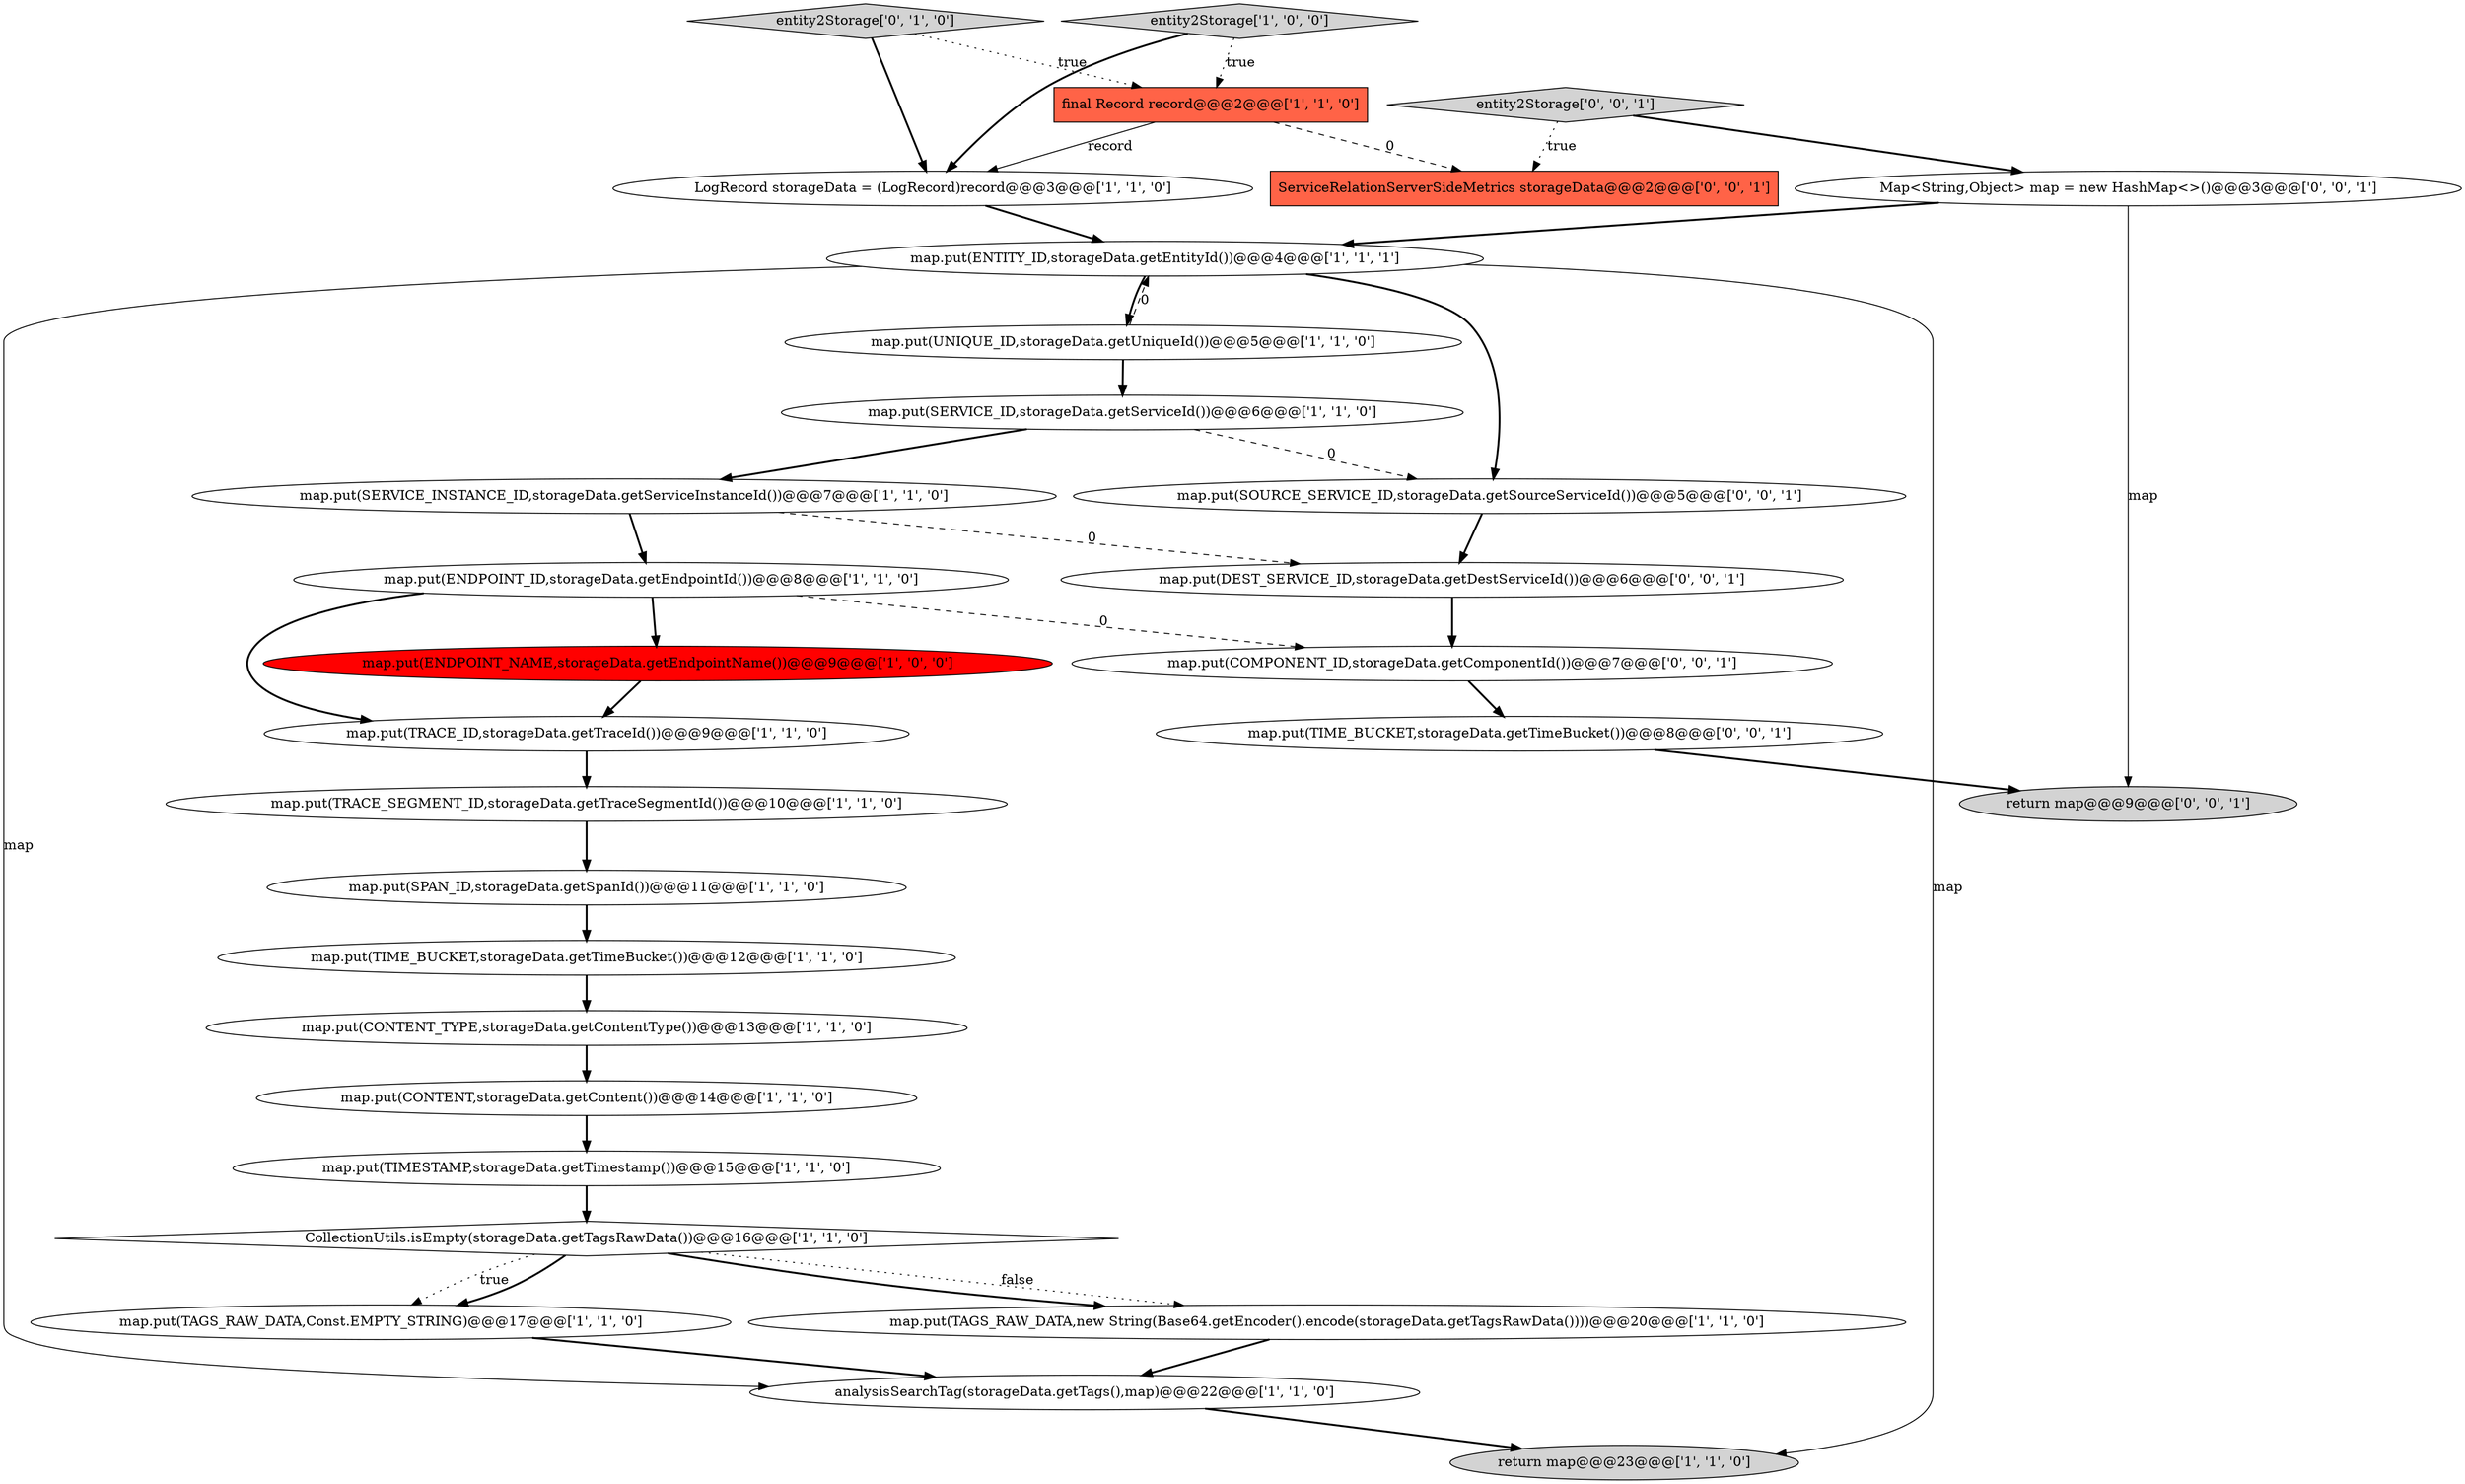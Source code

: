 digraph {
2 [style = filled, label = "CollectionUtils.isEmpty(storageData.getTagsRawData())@@@16@@@['1', '1', '0']", fillcolor = white, shape = diamond image = "AAA0AAABBB1BBB"];
21 [style = filled, label = "entity2Storage['0', '1', '0']", fillcolor = lightgray, shape = diamond image = "AAA0AAABBB2BBB"];
23 [style = filled, label = "map.put(TIME_BUCKET,storageData.getTimeBucket())@@@8@@@['0', '0', '1']", fillcolor = white, shape = ellipse image = "AAA0AAABBB3BBB"];
15 [style = filled, label = "map.put(TRACE_SEGMENT_ID,storageData.getTraceSegmentId())@@@10@@@['1', '1', '0']", fillcolor = white, shape = ellipse image = "AAA0AAABBB1BBB"];
1 [style = filled, label = "return map@@@23@@@['1', '1', '0']", fillcolor = lightgray, shape = ellipse image = "AAA0AAABBB1BBB"];
13 [style = filled, label = "map.put(TIMESTAMP,storageData.getTimestamp())@@@15@@@['1', '1', '0']", fillcolor = white, shape = ellipse image = "AAA0AAABBB1BBB"];
22 [style = filled, label = "map.put(COMPONENT_ID,storageData.getComponentId())@@@7@@@['0', '0', '1']", fillcolor = white, shape = ellipse image = "AAA0AAABBB3BBB"];
5 [style = filled, label = "map.put(TAGS_RAW_DATA,new String(Base64.getEncoder().encode(storageData.getTagsRawData())))@@@20@@@['1', '1', '0']", fillcolor = white, shape = ellipse image = "AAA0AAABBB1BBB"];
7 [style = filled, label = "map.put(SERVICE_INSTANCE_ID,storageData.getServiceInstanceId())@@@7@@@['1', '1', '0']", fillcolor = white, shape = ellipse image = "AAA0AAABBB1BBB"];
10 [style = filled, label = "map.put(ENTITY_ID,storageData.getEntityId())@@@4@@@['1', '1', '1']", fillcolor = white, shape = ellipse image = "AAA0AAABBB1BBB"];
12 [style = filled, label = "map.put(SERVICE_ID,storageData.getServiceId())@@@6@@@['1', '1', '0']", fillcolor = white, shape = ellipse image = "AAA0AAABBB1BBB"];
8 [style = filled, label = "entity2Storage['1', '0', '0']", fillcolor = lightgray, shape = diamond image = "AAA0AAABBB1BBB"];
0 [style = filled, label = "final Record record@@@2@@@['1', '1', '0']", fillcolor = tomato, shape = box image = "AAA0AAABBB1BBB"];
17 [style = filled, label = "map.put(UNIQUE_ID,storageData.getUniqueId())@@@5@@@['1', '1', '0']", fillcolor = white, shape = ellipse image = "AAA0AAABBB1BBB"];
14 [style = filled, label = "map.put(TIME_BUCKET,storageData.getTimeBucket())@@@12@@@['1', '1', '0']", fillcolor = white, shape = ellipse image = "AAA0AAABBB1BBB"];
20 [style = filled, label = "map.put(CONTENT_TYPE,storageData.getContentType())@@@13@@@['1', '1', '0']", fillcolor = white, shape = ellipse image = "AAA0AAABBB1BBB"];
28 [style = filled, label = "map.put(SOURCE_SERVICE_ID,storageData.getSourceServiceId())@@@5@@@['0', '0', '1']", fillcolor = white, shape = ellipse image = "AAA0AAABBB3BBB"];
19 [style = filled, label = "map.put(SPAN_ID,storageData.getSpanId())@@@11@@@['1', '1', '0']", fillcolor = white, shape = ellipse image = "AAA0AAABBB1BBB"];
4 [style = filled, label = "map.put(CONTENT,storageData.getContent())@@@14@@@['1', '1', '0']", fillcolor = white, shape = ellipse image = "AAA0AAABBB1BBB"];
29 [style = filled, label = "map.put(DEST_SERVICE_ID,storageData.getDestServiceId())@@@6@@@['0', '0', '1']", fillcolor = white, shape = ellipse image = "AAA0AAABBB3BBB"];
25 [style = filled, label = "entity2Storage['0', '0', '1']", fillcolor = lightgray, shape = diamond image = "AAA0AAABBB3BBB"];
16 [style = filled, label = "map.put(TAGS_RAW_DATA,Const.EMPTY_STRING)@@@17@@@['1', '1', '0']", fillcolor = white, shape = ellipse image = "AAA0AAABBB1BBB"];
24 [style = filled, label = "Map<String,Object> map = new HashMap<>()@@@3@@@['0', '0', '1']", fillcolor = white, shape = ellipse image = "AAA0AAABBB3BBB"];
6 [style = filled, label = "LogRecord storageData = (LogRecord)record@@@3@@@['1', '1', '0']", fillcolor = white, shape = ellipse image = "AAA0AAABBB1BBB"];
26 [style = filled, label = "ServiceRelationServerSideMetrics storageData@@@2@@@['0', '0', '1']", fillcolor = tomato, shape = box image = "AAA0AAABBB3BBB"];
11 [style = filled, label = "map.put(TRACE_ID,storageData.getTraceId())@@@9@@@['1', '1', '0']", fillcolor = white, shape = ellipse image = "AAA0AAABBB1BBB"];
9 [style = filled, label = "analysisSearchTag(storageData.getTags(),map)@@@22@@@['1', '1', '0']", fillcolor = white, shape = ellipse image = "AAA0AAABBB1BBB"];
3 [style = filled, label = "map.put(ENDPOINT_NAME,storageData.getEndpointName())@@@9@@@['1', '0', '0']", fillcolor = red, shape = ellipse image = "AAA1AAABBB1BBB"];
18 [style = filled, label = "map.put(ENDPOINT_ID,storageData.getEndpointId())@@@8@@@['1', '1', '0']", fillcolor = white, shape = ellipse image = "AAA0AAABBB1BBB"];
27 [style = filled, label = "return map@@@9@@@['0', '0', '1']", fillcolor = lightgray, shape = ellipse image = "AAA0AAABBB3BBB"];
24->10 [style = bold, label=""];
28->29 [style = bold, label=""];
18->3 [style = bold, label=""];
10->28 [style = bold, label=""];
5->9 [style = bold, label=""];
23->27 [style = bold, label=""];
21->6 [style = bold, label=""];
18->22 [style = dashed, label="0"];
21->0 [style = dotted, label="true"];
4->13 [style = bold, label=""];
18->11 [style = bold, label=""];
3->11 [style = bold, label=""];
10->17 [style = bold, label=""];
8->6 [style = bold, label=""];
0->26 [style = dashed, label="0"];
15->19 [style = bold, label=""];
2->16 [style = dotted, label="true"];
22->23 [style = bold, label=""];
12->7 [style = bold, label=""];
11->15 [style = bold, label=""];
20->4 [style = bold, label=""];
25->24 [style = bold, label=""];
17->12 [style = bold, label=""];
19->14 [style = bold, label=""];
10->9 [style = solid, label="map"];
12->28 [style = dashed, label="0"];
2->5 [style = dotted, label="false"];
6->10 [style = bold, label=""];
10->1 [style = solid, label="map"];
7->18 [style = bold, label=""];
8->0 [style = dotted, label="true"];
7->29 [style = dashed, label="0"];
17->10 [style = dashed, label="0"];
29->22 [style = bold, label=""];
9->1 [style = bold, label=""];
0->6 [style = solid, label="record"];
25->26 [style = dotted, label="true"];
16->9 [style = bold, label=""];
14->20 [style = bold, label=""];
2->5 [style = bold, label=""];
13->2 [style = bold, label=""];
24->27 [style = solid, label="map"];
2->16 [style = bold, label=""];
}
